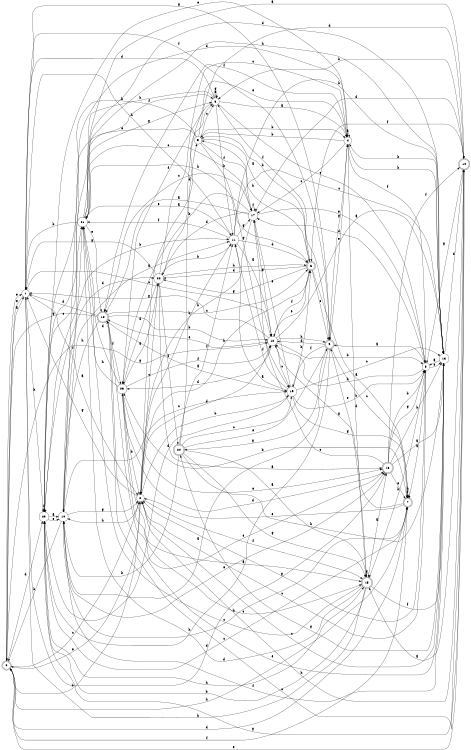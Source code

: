 digraph n20_5 {
__start0 [label="" shape="none"];

rankdir=LR;
size="8,5";

s0 [style="rounded,filled", color="black", fillcolor="white" shape="doublecircle", label="0"];
s1 [style="filled", color="black", fillcolor="white" shape="circle", label="1"];
s2 [style="filled", color="black", fillcolor="white" shape="circle", label="2"];
s3 [style="filled", color="black", fillcolor="white" shape="circle", label="3"];
s4 [style="filled", color="black", fillcolor="white" shape="circle", label="4"];
s5 [style="filled", color="black", fillcolor="white" shape="circle", label="5"];
s6 [style="rounded,filled", color="black", fillcolor="white" shape="doublecircle", label="6"];
s7 [style="rounded,filled", color="black", fillcolor="white" shape="doublecircle", label="7"];
s8 [style="filled", color="black", fillcolor="white" shape="circle", label="8"];
s9 [style="rounded,filled", color="black", fillcolor="white" shape="doublecircle", label="9"];
s10 [style="filled", color="black", fillcolor="white" shape="circle", label="10"];
s11 [style="filled", color="black", fillcolor="white" shape="circle", label="11"];
s12 [style="filled", color="black", fillcolor="white" shape="circle", label="12"];
s13 [style="filled", color="black", fillcolor="white" shape="circle", label="13"];
s14 [style="rounded,filled", color="black", fillcolor="white" shape="doublecircle", label="14"];
s15 [style="rounded,filled", color="black", fillcolor="white" shape="doublecircle", label="15"];
s16 [style="rounded,filled", color="black", fillcolor="white" shape="doublecircle", label="16"];
s17 [style="filled", color="black", fillcolor="white" shape="circle", label="17"];
s18 [style="rounded,filled", color="black", fillcolor="white" shape="doublecircle", label="18"];
s19 [style="filled", color="black", fillcolor="white" shape="circle", label="19"];
s20 [style="filled", color="black", fillcolor="white" shape="circle", label="20"];
s21 [style="filled", color="black", fillcolor="white" shape="circle", label="21"];
s22 [style="filled", color="black", fillcolor="white" shape="circle", label="22"];
s23 [style="filled", color="black", fillcolor="white" shape="circle", label="23"];
s24 [style="rounded,filled", color="black", fillcolor="white" shape="doublecircle", label="24"];
s0 -> s1 [label="a"];
s0 -> s2 [label="b"];
s0 -> s2 [label="c"];
s0 -> s20 [label="d"];
s0 -> s1 [label="e"];
s0 -> s7 [label="f"];
s0 -> s12 [label="g"];
s0 -> s7 [label="h"];
s1 -> s2 [label="a"];
s1 -> s20 [label="b"];
s1 -> s12 [label="c"];
s1 -> s16 [label="d"];
s1 -> s0 [label="e"];
s1 -> s9 [label="f"];
s1 -> s9 [label="g"];
s1 -> s11 [label="h"];
s2 -> s3 [label="a"];
s2 -> s19 [label="b"];
s2 -> s22 [label="c"];
s2 -> s12 [label="d"];
s2 -> s0 [label="e"];
s2 -> s15 [label="f"];
s2 -> s1 [label="g"];
s2 -> s10 [label="h"];
s3 -> s4 [label="a"];
s3 -> s11 [label="b"];
s3 -> s8 [label="c"];
s3 -> s1 [label="d"];
s3 -> s3 [label="e"];
s3 -> s23 [label="f"];
s3 -> s3 [label="g"];
s3 -> s10 [label="h"];
s4 -> s4 [label="a"];
s4 -> s5 [label="b"];
s4 -> s17 [label="c"];
s4 -> s15 [label="d"];
s4 -> s20 [label="e"];
s4 -> s18 [label="f"];
s4 -> s9 [label="g"];
s4 -> s13 [label="h"];
s5 -> s6 [label="a"];
s5 -> s4 [label="b"];
s5 -> s3 [label="c"];
s5 -> s14 [label="d"];
s5 -> s20 [label="e"];
s5 -> s17 [label="f"];
s5 -> s19 [label="g"];
s5 -> s20 [label="h"];
s6 -> s7 [label="a"];
s6 -> s5 [label="b"];
s6 -> s9 [label="c"];
s6 -> s22 [label="d"];
s6 -> s12 [label="e"];
s6 -> s3 [label="f"];
s6 -> s22 [label="g"];
s6 -> s2 [label="h"];
s7 -> s8 [label="a"];
s7 -> s23 [label="b"];
s7 -> s20 [label="c"];
s7 -> s0 [label="d"];
s7 -> s2 [label="e"];
s7 -> s7 [label="f"];
s7 -> s12 [label="g"];
s7 -> s7 [label="h"];
s8 -> s9 [label="a"];
s8 -> s12 [label="b"];
s8 -> s2 [label="c"];
s8 -> s17 [label="d"];
s8 -> s13 [label="e"];
s8 -> s4 [label="f"];
s8 -> s2 [label="g"];
s8 -> s15 [label="h"];
s9 -> s10 [label="a"];
s9 -> s5 [label="b"];
s9 -> s7 [label="c"];
s9 -> s12 [label="d"];
s9 -> s4 [label="e"];
s9 -> s19 [label="f"];
s9 -> s24 [label="g"];
s9 -> s20 [label="h"];
s10 -> s11 [label="a"];
s10 -> s0 [label="b"];
s10 -> s19 [label="c"];
s10 -> s4 [label="d"];
s10 -> s16 [label="e"];
s10 -> s21 [label="f"];
s10 -> s2 [label="g"];
s10 -> s7 [label="h"];
s11 -> s12 [label="a"];
s11 -> s13 [label="b"];
s11 -> s13 [label="c"];
s11 -> s6 [label="d"];
s11 -> s21 [label="e"];
s11 -> s21 [label="f"];
s11 -> s17 [label="g"];
s11 -> s2 [label="h"];
s12 -> s13 [label="a"];
s12 -> s8 [label="b"];
s12 -> s19 [label="c"];
s12 -> s23 [label="d"];
s12 -> s18 [label="e"];
s12 -> s6 [label="f"];
s12 -> s1 [label="g"];
s12 -> s9 [label="h"];
s13 -> s8 [label="a"];
s13 -> s4 [label="b"];
s13 -> s2 [label="c"];
s13 -> s14 [label="d"];
s13 -> s18 [label="e"];
s13 -> s10 [label="f"];
s13 -> s24 [label="g"];
s13 -> s21 [label="h"];
s14 -> s15 [label="a"];
s14 -> s3 [label="b"];
s14 -> s18 [label="c"];
s14 -> s17 [label="d"];
s14 -> s0 [label="e"];
s14 -> s6 [label="f"];
s14 -> s8 [label="g"];
s14 -> s2 [label="h"];
s15 -> s16 [label="a"];
s15 -> s20 [label="b"];
s15 -> s21 [label="c"];
s15 -> s21 [label="d"];
s15 -> s9 [label="e"];
s15 -> s13 [label="f"];
s15 -> s15 [label="g"];
s15 -> s1 [label="h"];
s16 -> s13 [label="a"];
s16 -> s8 [label="b"];
s16 -> s17 [label="c"];
s16 -> s23 [label="d"];
s16 -> s7 [label="e"];
s16 -> s14 [label="f"];
s16 -> s8 [label="g"];
s16 -> s13 [label="h"];
s17 -> s18 [label="a"];
s17 -> s23 [label="b"];
s17 -> s18 [label="c"];
s17 -> s22 [label="d"];
s17 -> s8 [label="e"];
s17 -> s17 [label="f"];
s17 -> s12 [label="g"];
s17 -> s2 [label="h"];
s18 -> s19 [label="a"];
s18 -> s12 [label="b"];
s18 -> s6 [label="c"];
s18 -> s1 [label="d"];
s18 -> s16 [label="e"];
s18 -> s23 [label="f"];
s18 -> s0 [label="g"];
s18 -> s10 [label="h"];
s19 -> s11 [label="a"];
s19 -> s6 [label="b"];
s19 -> s13 [label="c"];
s19 -> s20 [label="d"];
s19 -> s17 [label="e"];
s19 -> s11 [label="f"];
s19 -> s7 [label="g"];
s19 -> s8 [label="h"];
s20 -> s10 [label="a"];
s20 -> s11 [label="b"];
s20 -> s21 [label="c"];
s20 -> s22 [label="d"];
s20 -> s10 [label="e"];
s20 -> s20 [label="f"];
s20 -> s14 [label="g"];
s20 -> s15 [label="h"];
s21 -> s14 [label="a"];
s21 -> s1 [label="b"];
s21 -> s17 [label="c"];
s21 -> s13 [label="d"];
s21 -> s18 [label="e"];
s21 -> s3 [label="f"];
s21 -> s3 [label="g"];
s21 -> s6 [label="h"];
s22 -> s16 [label="a"];
s22 -> s11 [label="b"];
s22 -> s4 [label="c"];
s22 -> s23 [label="d"];
s22 -> s4 [label="e"];
s22 -> s24 [label="f"];
s22 -> s1 [label="g"];
s22 -> s6 [label="h"];
s23 -> s15 [label="a"];
s23 -> s2 [label="b"];
s23 -> s15 [label="c"];
s23 -> s21 [label="d"];
s23 -> s16 [label="e"];
s23 -> s12 [label="f"];
s23 -> s22 [label="g"];
s23 -> s21 [label="h"];
s24 -> s15 [label="a"];
s24 -> s10 [label="b"];
s24 -> s19 [label="c"];
s24 -> s5 [label="d"];
s24 -> s9 [label="e"];
s24 -> s11 [label="f"];
s24 -> s15 [label="g"];
s24 -> s13 [label="h"];

}